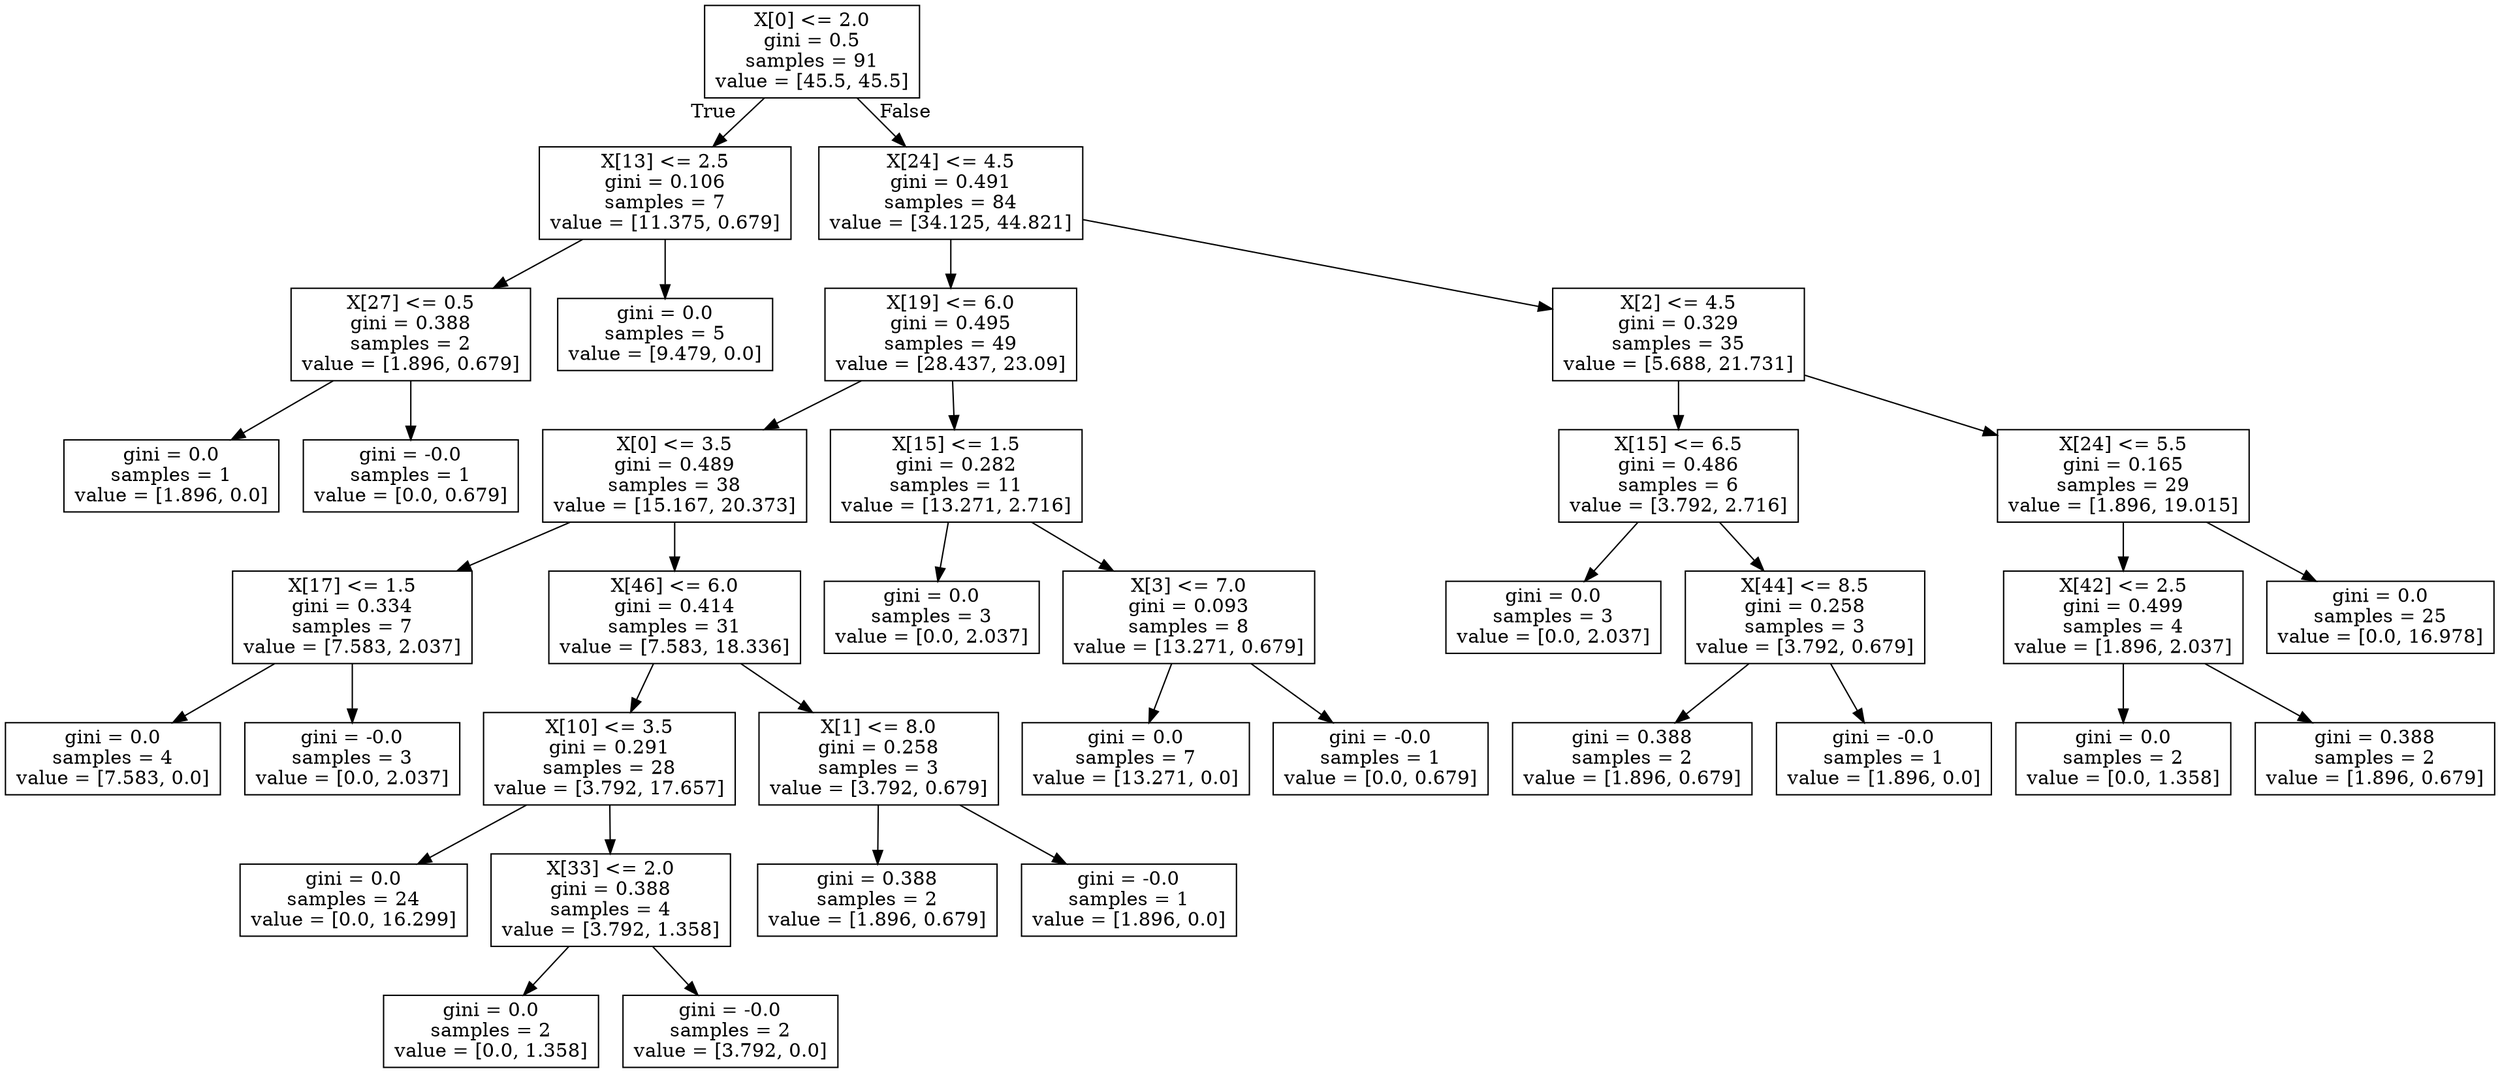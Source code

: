 digraph Tree {
node [shape=box] ;
0 [label="X[0] <= 2.0\ngini = 0.5\nsamples = 91\nvalue = [45.5, 45.5]"] ;
1 [label="X[13] <= 2.5\ngini = 0.106\nsamples = 7\nvalue = [11.375, 0.679]"] ;
0 -> 1 [labeldistance=2.5, labelangle=45, headlabel="True"] ;
2 [label="X[27] <= 0.5\ngini = 0.388\nsamples = 2\nvalue = [1.896, 0.679]"] ;
1 -> 2 ;
3 [label="gini = 0.0\nsamples = 1\nvalue = [1.896, 0.0]"] ;
2 -> 3 ;
4 [label="gini = -0.0\nsamples = 1\nvalue = [0.0, 0.679]"] ;
2 -> 4 ;
5 [label="gini = 0.0\nsamples = 5\nvalue = [9.479, 0.0]"] ;
1 -> 5 ;
6 [label="X[24] <= 4.5\ngini = 0.491\nsamples = 84\nvalue = [34.125, 44.821]"] ;
0 -> 6 [labeldistance=2.5, labelangle=-45, headlabel="False"] ;
7 [label="X[19] <= 6.0\ngini = 0.495\nsamples = 49\nvalue = [28.437, 23.09]"] ;
6 -> 7 ;
8 [label="X[0] <= 3.5\ngini = 0.489\nsamples = 38\nvalue = [15.167, 20.373]"] ;
7 -> 8 ;
9 [label="X[17] <= 1.5\ngini = 0.334\nsamples = 7\nvalue = [7.583, 2.037]"] ;
8 -> 9 ;
10 [label="gini = 0.0\nsamples = 4\nvalue = [7.583, 0.0]"] ;
9 -> 10 ;
11 [label="gini = -0.0\nsamples = 3\nvalue = [0.0, 2.037]"] ;
9 -> 11 ;
12 [label="X[46] <= 6.0\ngini = 0.414\nsamples = 31\nvalue = [7.583, 18.336]"] ;
8 -> 12 ;
13 [label="X[10] <= 3.5\ngini = 0.291\nsamples = 28\nvalue = [3.792, 17.657]"] ;
12 -> 13 ;
14 [label="gini = 0.0\nsamples = 24\nvalue = [0.0, 16.299]"] ;
13 -> 14 ;
15 [label="X[33] <= 2.0\ngini = 0.388\nsamples = 4\nvalue = [3.792, 1.358]"] ;
13 -> 15 ;
16 [label="gini = 0.0\nsamples = 2\nvalue = [0.0, 1.358]"] ;
15 -> 16 ;
17 [label="gini = -0.0\nsamples = 2\nvalue = [3.792, 0.0]"] ;
15 -> 17 ;
18 [label="X[1] <= 8.0\ngini = 0.258\nsamples = 3\nvalue = [3.792, 0.679]"] ;
12 -> 18 ;
19 [label="gini = 0.388\nsamples = 2\nvalue = [1.896, 0.679]"] ;
18 -> 19 ;
20 [label="gini = -0.0\nsamples = 1\nvalue = [1.896, 0.0]"] ;
18 -> 20 ;
21 [label="X[15] <= 1.5\ngini = 0.282\nsamples = 11\nvalue = [13.271, 2.716]"] ;
7 -> 21 ;
22 [label="gini = 0.0\nsamples = 3\nvalue = [0.0, 2.037]"] ;
21 -> 22 ;
23 [label="X[3] <= 7.0\ngini = 0.093\nsamples = 8\nvalue = [13.271, 0.679]"] ;
21 -> 23 ;
24 [label="gini = 0.0\nsamples = 7\nvalue = [13.271, 0.0]"] ;
23 -> 24 ;
25 [label="gini = -0.0\nsamples = 1\nvalue = [0.0, 0.679]"] ;
23 -> 25 ;
26 [label="X[2] <= 4.5\ngini = 0.329\nsamples = 35\nvalue = [5.688, 21.731]"] ;
6 -> 26 ;
27 [label="X[15] <= 6.5\ngini = 0.486\nsamples = 6\nvalue = [3.792, 2.716]"] ;
26 -> 27 ;
28 [label="gini = 0.0\nsamples = 3\nvalue = [0.0, 2.037]"] ;
27 -> 28 ;
29 [label="X[44] <= 8.5\ngini = 0.258\nsamples = 3\nvalue = [3.792, 0.679]"] ;
27 -> 29 ;
30 [label="gini = 0.388\nsamples = 2\nvalue = [1.896, 0.679]"] ;
29 -> 30 ;
31 [label="gini = -0.0\nsamples = 1\nvalue = [1.896, 0.0]"] ;
29 -> 31 ;
32 [label="X[24] <= 5.5\ngini = 0.165\nsamples = 29\nvalue = [1.896, 19.015]"] ;
26 -> 32 ;
33 [label="X[42] <= 2.5\ngini = 0.499\nsamples = 4\nvalue = [1.896, 2.037]"] ;
32 -> 33 ;
34 [label="gini = 0.0\nsamples = 2\nvalue = [0.0, 1.358]"] ;
33 -> 34 ;
35 [label="gini = 0.388\nsamples = 2\nvalue = [1.896, 0.679]"] ;
33 -> 35 ;
36 [label="gini = 0.0\nsamples = 25\nvalue = [0.0, 16.978]"] ;
32 -> 36 ;
}